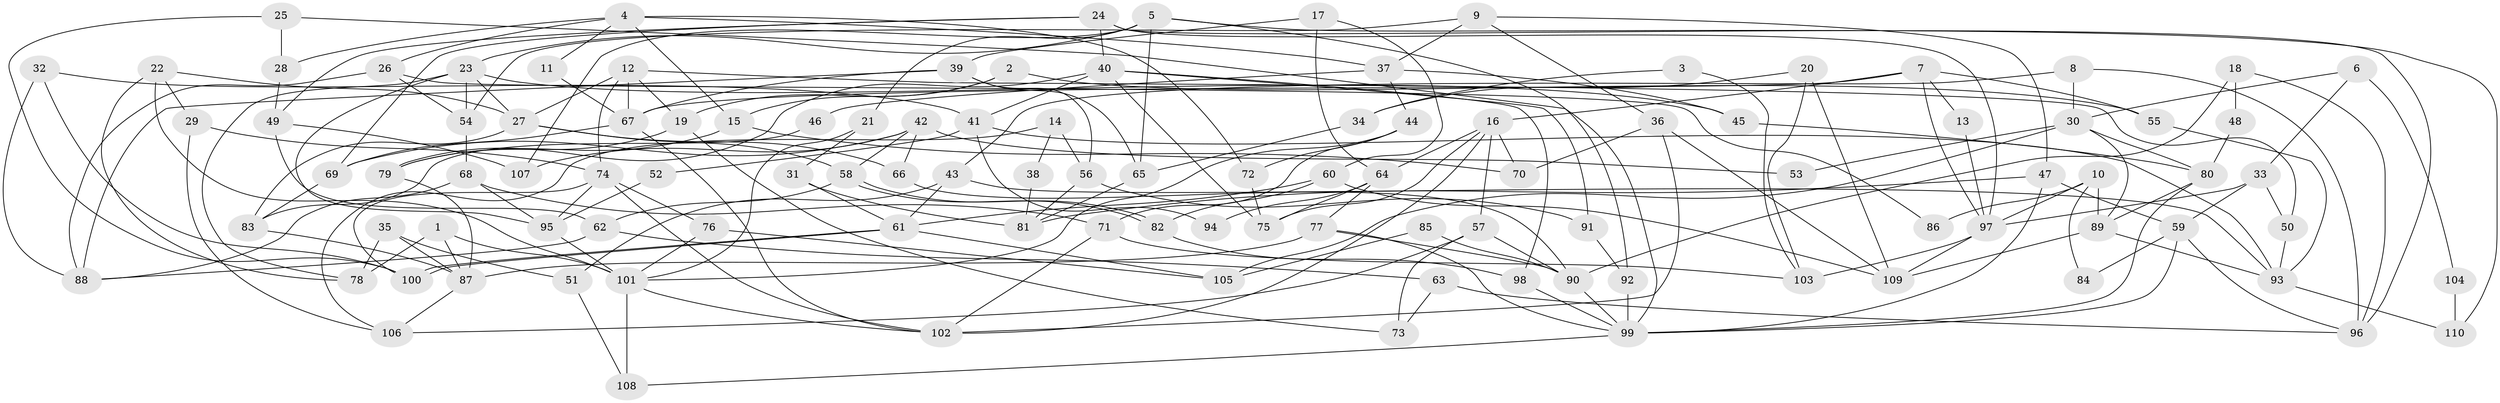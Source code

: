 // Generated by graph-tools (version 1.1) at 2025/11/02/27/25 16:11:17]
// undirected, 110 vertices, 220 edges
graph export_dot {
graph [start="1"]
  node [color=gray90,style=filled];
  1;
  2;
  3;
  4;
  5;
  6;
  7;
  8;
  9;
  10;
  11;
  12;
  13;
  14;
  15;
  16;
  17;
  18;
  19;
  20;
  21;
  22;
  23;
  24;
  25;
  26;
  27;
  28;
  29;
  30;
  31;
  32;
  33;
  34;
  35;
  36;
  37;
  38;
  39;
  40;
  41;
  42;
  43;
  44;
  45;
  46;
  47;
  48;
  49;
  50;
  51;
  52;
  53;
  54;
  55;
  56;
  57;
  58;
  59;
  60;
  61;
  62;
  63;
  64;
  65;
  66;
  67;
  68;
  69;
  70;
  71;
  72;
  73;
  74;
  75;
  76;
  77;
  78;
  79;
  80;
  81;
  82;
  83;
  84;
  85;
  86;
  87;
  88;
  89;
  90;
  91;
  92;
  93;
  94;
  95;
  96;
  97;
  98;
  99;
  100;
  101;
  102;
  103;
  104;
  105;
  106;
  107;
  108;
  109;
  110;
  1 -- 101;
  1 -- 87;
  1 -- 78;
  2 -- 19;
  2 -- 15;
  2 -- 55;
  3 -- 103;
  3 -- 34;
  4 -- 26;
  4 -- 37;
  4 -- 11;
  4 -- 15;
  4 -- 28;
  4 -- 72;
  5 -- 65;
  5 -- 23;
  5 -- 21;
  5 -- 92;
  5 -- 107;
  5 -- 110;
  6 -- 33;
  6 -- 30;
  6 -- 104;
  7 -- 55;
  7 -- 67;
  7 -- 13;
  7 -- 16;
  7 -- 97;
  8 -- 30;
  8 -- 43;
  8 -- 96;
  9 -- 36;
  9 -- 54;
  9 -- 37;
  9 -- 47;
  10 -- 97;
  10 -- 89;
  10 -- 84;
  10 -- 86;
  11 -- 67;
  12 -- 27;
  12 -- 74;
  12 -- 19;
  12 -- 50;
  12 -- 67;
  13 -- 97;
  14 -- 56;
  14 -- 106;
  14 -- 38;
  15 -- 79;
  15 -- 70;
  16 -- 64;
  16 -- 57;
  16 -- 70;
  16 -- 75;
  16 -- 102;
  17 -- 64;
  17 -- 60;
  17 -- 39;
  18 -- 90;
  18 -- 96;
  18 -- 48;
  19 -- 79;
  19 -- 73;
  20 -- 109;
  20 -- 103;
  20 -- 34;
  21 -- 101;
  21 -- 31;
  22 -- 78;
  22 -- 101;
  22 -- 27;
  22 -- 29;
  23 -- 78;
  23 -- 95;
  23 -- 27;
  23 -- 45;
  23 -- 54;
  24 -- 69;
  24 -- 40;
  24 -- 49;
  24 -- 96;
  24 -- 97;
  25 -- 99;
  25 -- 28;
  25 -- 100;
  26 -- 88;
  26 -- 54;
  26 -- 86;
  27 -- 58;
  27 -- 66;
  27 -- 83;
  28 -- 49;
  29 -- 74;
  29 -- 106;
  30 -- 89;
  30 -- 80;
  30 -- 53;
  30 -- 105;
  31 -- 61;
  31 -- 81;
  32 -- 100;
  32 -- 88;
  32 -- 41;
  33 -- 97;
  33 -- 59;
  33 -- 50;
  34 -- 65;
  35 -- 51;
  35 -- 87;
  35 -- 78;
  36 -- 102;
  36 -- 70;
  36 -- 109;
  37 -- 45;
  37 -- 44;
  37 -- 46;
  38 -- 81;
  39 -- 56;
  39 -- 65;
  39 -- 67;
  39 -- 88;
  40 -- 98;
  40 -- 75;
  40 -- 41;
  40 -- 79;
  40 -- 91;
  41 -- 52;
  41 -- 93;
  41 -- 94;
  42 -- 58;
  42 -- 107;
  42 -- 53;
  42 -- 66;
  42 -- 69;
  43 -- 93;
  43 -- 61;
  43 -- 51;
  44 -- 101;
  44 -- 71;
  44 -- 72;
  45 -- 80;
  46 -- 83;
  47 -- 99;
  47 -- 59;
  47 -- 81;
  48 -- 80;
  49 -- 62;
  49 -- 107;
  50 -- 93;
  51 -- 108;
  52 -- 95;
  54 -- 68;
  55 -- 93;
  56 -- 91;
  56 -- 81;
  57 -- 90;
  57 -- 73;
  57 -- 106;
  58 -- 82;
  58 -- 82;
  58 -- 62;
  59 -- 96;
  59 -- 84;
  59 -- 99;
  60 -- 109;
  60 -- 61;
  60 -- 82;
  61 -- 105;
  61 -- 100;
  61 -- 100;
  62 -- 63;
  62 -- 88;
  63 -- 96;
  63 -- 73;
  64 -- 75;
  64 -- 77;
  64 -- 94;
  65 -- 81;
  66 -- 90;
  67 -- 69;
  67 -- 102;
  68 -- 71;
  68 -- 88;
  68 -- 95;
  69 -- 83;
  71 -- 102;
  71 -- 103;
  72 -- 75;
  74 -- 100;
  74 -- 102;
  74 -- 76;
  74 -- 95;
  76 -- 101;
  76 -- 105;
  77 -- 90;
  77 -- 87;
  77 -- 99;
  79 -- 87;
  80 -- 89;
  80 -- 99;
  82 -- 98;
  83 -- 87;
  85 -- 90;
  85 -- 105;
  87 -- 106;
  89 -- 93;
  89 -- 109;
  90 -- 99;
  91 -- 92;
  92 -- 99;
  93 -- 110;
  95 -- 101;
  97 -- 103;
  97 -- 109;
  98 -- 99;
  99 -- 108;
  101 -- 102;
  101 -- 108;
  104 -- 110;
}

